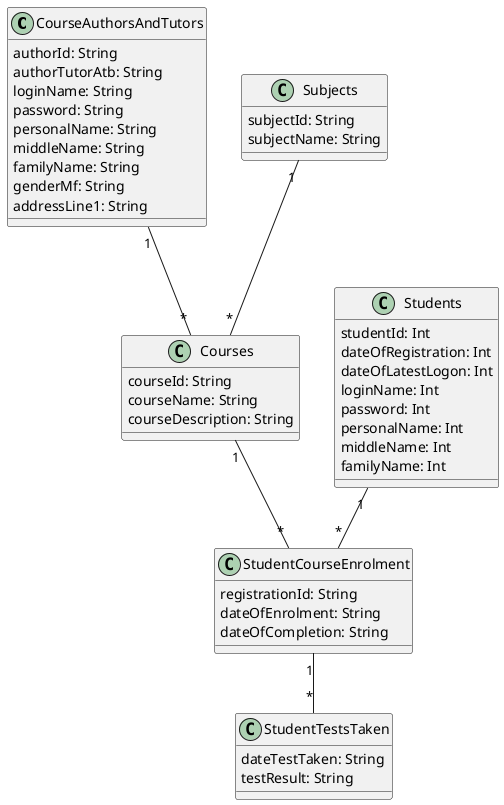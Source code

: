 @startuml "ELearning"


class CourseAuthorsAndTutors{
  authorId: String
  authorTutorAtb: String
  loginName: String
  password: String
  personalName: String
  middleName: String
  familyName: String
  genderMf: String
  addressLine1: String
}

class Students{
  studentId: Int
  dateOfRegistration: Int
  dateOfLatestLogon: Int
  loginName: Int
  password: Int
  personalName: Int
  middleName: Int
  familyName: Int
}

class Subjects{
  subjectId: String
  subjectName: String
}

class Courses{
  courseId: String
  courseName: String
  courseDescription: String
}

class StudentCourseEnrolment{
  registrationId: String
  dateOfEnrolment: String
  dateOfCompletion: String
}

class StudentTestsTaken{
  dateTestTaken: String
  testResult: String
}



CourseAuthorsAndTutors "1" -- "*" Courses

Students "1" -- "*" StudentCourseEnrolment

Subjects "1" -- "*" Courses

Courses "1" -- "*" StudentCourseEnrolment

StudentCourseEnrolment "1" -- "*" StudentTestsTaken


@enduml